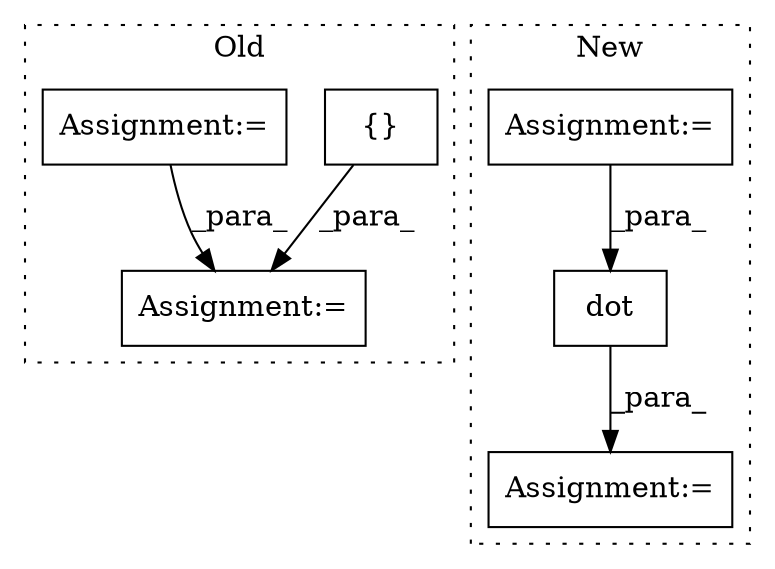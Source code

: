 digraph G {
subgraph cluster0 {
1 [label="{}" a="4" s="4056,4064" l="1,1" shape="box"];
4 [label="Assignment:=" a="7" s="3973" l="1" shape="box"];
6 [label="Assignment:=" a="7" s="3896" l="1" shape="box"];
label = "Old";
style="dotted";
}
subgraph cluster1 {
2 [label="dot" a="32" s="3433,3445" l="4,1" shape="box"];
3 [label="Assignment:=" a="7" s="3898" l="1" shape="box"];
5 [label="Assignment:=" a="7" s="3058" l="1" shape="box"];
label = "New";
style="dotted";
}
1 -> 4 [label="_para_"];
2 -> 3 [label="_para_"];
5 -> 2 [label="_para_"];
6 -> 4 [label="_para_"];
}